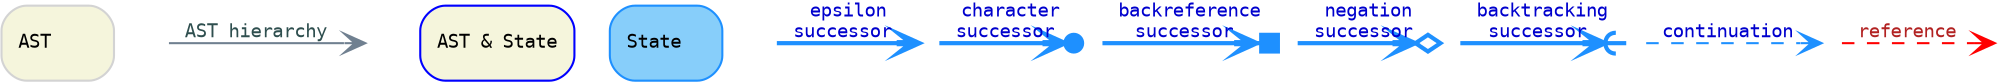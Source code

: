 digraph G {
  rankdir=LR;
  graph [fontname="Monospace", fontsize="11", pad="0.01", nodesep="0.01", ranksep="0.01"]

  // default nodes
  node [fontname="Monospace", fontsize= "9", shape="box", style="rounded,filled", color="LightGray", fillcolor="Beige", fixedsize="false", width="0.75"]
  1[ label="AST\l" ]

  // plaintext nodes
  node [fontname="Monospace", fontsize= "9", shape="plaintext", style="none", color="LightGray", fillcolor="none", fixedsize="true", width="0.12"]
  2[ label="\l" ]
  3[ label="\l" ]
  6[ label="\l" ]
  7[ label="\l" ]
  8[ label="\l" ]
  9[ label="\l" ]
  10[ label="\l" ]
  11[ label="\l" ]
  12[ label="\l" ]
  13[ label="\l" ]

  // tree-and-state nodes
  node [fontname="Monospace", fontsize= "9", shape="box", style="rounded,filled", color="Blue", fillcolor="Beige", fixedsize="false", width="0.75"]
  4[ label="AST & State\l" ]

  // state nodes
  node [fontname="Monospace", fontsize= "9", shape="box", style="rounded,filled", color="DodgerBlue", fillcolor="LightSkyBlue", fixedsize="false", width="0.75"]
  5[ label="State\l" ]

  // transparent edges
  edge [fontname="Monospace", fontsize="9", style="invis", color="transparent", fontcolor="DarkSlateGray", arrowhead="vee", arrowtail="none", dir="both"]
  1 -> 2 [ label="",  taillabel="" ]
  3 -> 4 [ label="",  taillabel="" ]
  4 -> 5 [ label="",  taillabel="" ]
  5 -> 6 [ label="",  taillabel="" ]

  // default edges
  edge [fontname="Monospace", fontsize="9", style="solid", color="SlateGray", fontcolor="DarkSlateGray", arrowhead="vee", arrowtail="none", dir="both"]
  2 -> 3 [ label="AST hierarchy  ",  taillabel="" ]

  // epsilon-successor edges
  edge [fontname="Monospace", fontsize="9", style="bold", color="DodgerBlue", fontcolor="MediumBlue", arrowhead="vee", arrowtail="none", dir="both"]
  6 -> 7 [ label="epsilon\nsuccessor ",  taillabel="" ]

  // character-successor edges
  edge [fontname="Monospace", fontsize="9", style="bold", color="DodgerBlue", fontcolor="MediumBlue", arrowhead="dotvee", arrowtail="none", dir="both"]
  7 -> 8 [ label="character\nsuccessor ",  taillabel="" ]

  // backreference-successor edges
  edge [fontname="Monospace", fontsize="9", style="bold", color="DodgerBlue", fontcolor="MediumBlue", arrowhead="boxvee", arrowtail="none", dir="both"]
  8 -> 9 [ label="backreference\nsuccessor ",  taillabel="" ]

  // negation-successor edges
  edge [fontname="Monospace", fontsize="9", style="bold", color="DodgerBlue", fontcolor="MediumBlue", arrowhead="odiamondvee", arrowtail="none", dir="both"]
  9 -> 10 [ label="negation\nsuccessor ",  taillabel="" ]

  // backtracking-successor edges
  edge [fontname="Monospace", fontsize="9", style="bold", color="DodgerBlue", fontcolor="MediumBlue", arrowhead="icurvevee", arrowtail="none", dir="both"]
  10 -> 11 [ label="backtracking\nsuccessor ",  taillabel="" ]

  // continuation edges
  edge [fontname="Monospace", fontsize="9", style="dashed", color="DodgerBlue", fontcolor="MediumBlue", arrowhead="vee", arrowtail="none", dir="both"]
  11 -> 12 [ label="continuation ",  taillabel="" ]

  // reference edges
  edge [fontname="Monospace", fontsize="9", style="dashed", color="Red", fontcolor="Firebrick", arrowhead="vee", arrowtail="none", dir="both"]
  12 -> 13 [ label="reference  ",  taillabel="" ]
}
